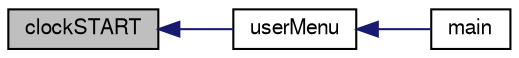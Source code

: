 digraph G
{
  edge [fontname="FreeSans",fontsize="10",labelfontname="FreeSans",labelfontsize="10"];
  node [fontname="FreeSans",fontsize="10",shape=record];
  rankdir=LR;
  Node1 [label="clockSTART",height=0.2,width=0.4,color="black", fillcolor="grey75", style="filled" fontcolor="black"];
  Node1 -> Node2 [dir=back,color="midnightblue",fontsize="10",style="solid"];
  Node2 [label="userMenu",height=0.2,width=0.4,color="black", fillcolor="white", style="filled",URL="$_delouth_mansfield-_assn4-_functions_8cpp.html#adcd155b8f245b1bf80a9863a6301f4ff"];
  Node2 -> Node3 [dir=back,color="midnightblue",fontsize="10",style="solid"];
  Node3 [label="main",height=0.2,width=0.4,color="black", fillcolor="white", style="filled",URL="$_delouth_mansfield-_assn4-_functions_8cpp.html#ae66f6b31b5ad750f1fe042a706a4e3d4"];
}
